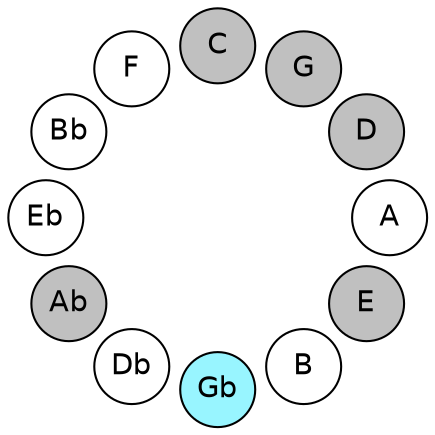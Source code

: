 
graph {

layout = circo;
mindist = .1

node [shape = circle, fontname = Helvetica, margin = 0, style = filled]
edge [style=invis]

subgraph 1 {
	E -- B -- Gb -- Db -- Ab -- Eb -- Bb -- F -- C -- G -- D -- A -- E
}

E [fillcolor = gray];
B [fillcolor = white];
Gb [fillcolor = cadetblue1];
Db [fillcolor = white];
Ab [fillcolor = gray];
Eb [fillcolor = white];
Bb [fillcolor = white];
F [fillcolor = white];
C [fillcolor = gray];
G [fillcolor = gray];
D [fillcolor = gray];
A [fillcolor = white];
}
